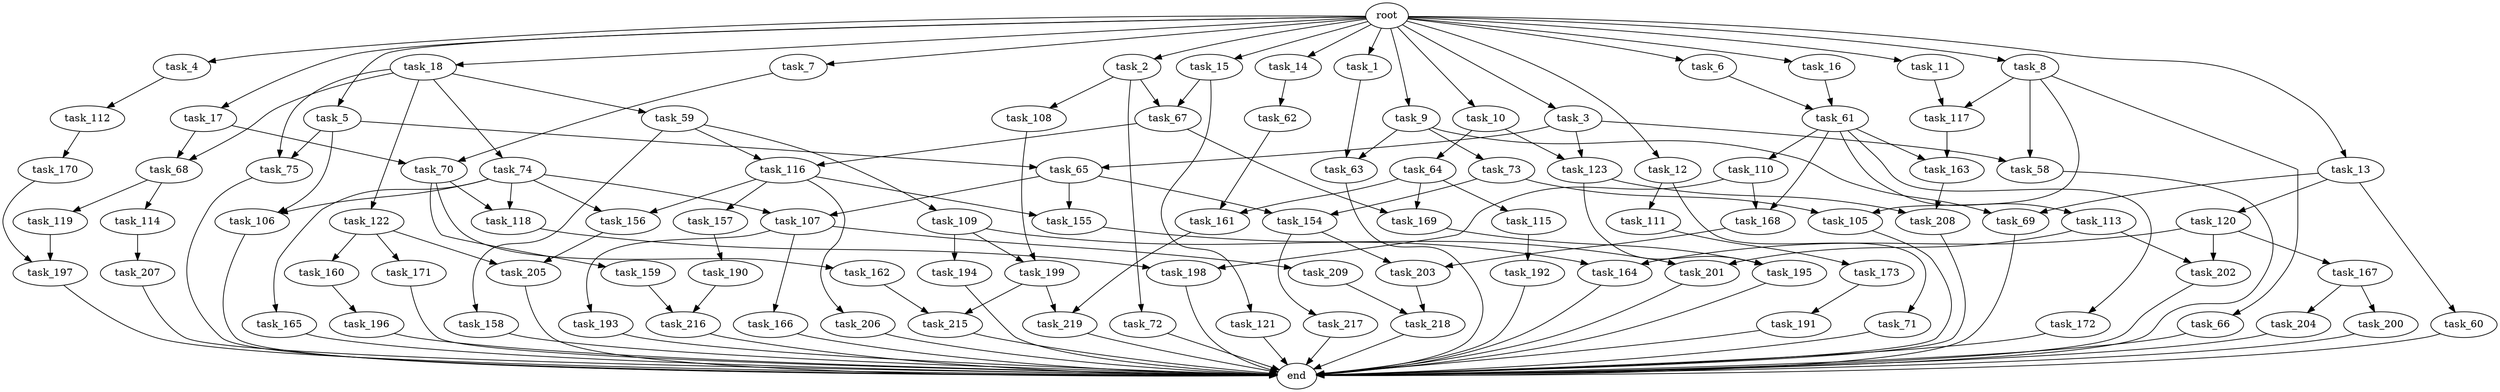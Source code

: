digraph G {
  task_116 [size="1391569403904.000000"];
  task_105 [size="635655159808.000000"];
  task_163 [size="111669149696.000000"];
  task_15 [size="1024.000000"];
  task_118 [size="386547056640.000000"];
  task_169 [size="1245540515840.000000"];
  task_207 [size="420906795008.000000"];
  task_161 [size="1099511627776.000000"];
  task_173 [size="695784701952.000000"];
  task_7 [size="1024.000000"];
  task_119 [size="695784701952.000000"];
  task_191 [size="34359738368.000000"];
  task_166 [size="695784701952.000000"];
  task_75 [size="996432412672.000000"];
  task_154 [size="558345748480.000000"];
  task_106 [size="1168231104512.000000"];
  task_204 [size="34359738368.000000"];
  task_117 [size="352187318272.000000"];
  task_155 [size="558345748480.000000"];
  task_9 [size="1024.000000"];
  task_196 [size="549755813888.000000"];
  task_216 [size="635655159808.000000"];
  task_112 [size="214748364800.000000"];
  task_58 [size="1073741824000.000000"];
  task_59 [size="137438953472.000000"];
  task_121 [size="309237645312.000000"];
  task_164 [size="893353197568.000000"];
  task_217 [size="420906795008.000000"];
  task_73 [size="858993459200.000000"];
  task_64 [size="137438953472.000000"];
  task_198 [size="214748364800.000000"];
  task_65 [size="1717986918400.000000"];
  task_18 [size="1024.000000"];
  task_159 [size="77309411328.000000"];
  task_63 [size="1073741824000.000000"];
  task_68 [size="171798691840.000000"];
  task_115 [size="549755813888.000000"];
  task_206 [size="420906795008.000000"];
  task_160 [size="420906795008.000000"];
  task_190 [size="214748364800.000000"];
  task_61 [size="893353197568.000000"];
  task_11 [size="1024.000000"];
  task_167 [size="34359738368.000000"];
  task_156 [size="730144440320.000000"];
  task_1 [size="1024.000000"];
  task_165 [size="309237645312.000000"];
  task_157 [size="420906795008.000000"];
  task_109 [size="695784701952.000000"];
  task_201 [size="1168231104512.000000"];
  task_69 [size="893353197568.000000"];
  task_171 [size="420906795008.000000"];
  task_162 [size="77309411328.000000"];
  task_123 [size="996432412672.000000"];
  task_194 [size="858993459200.000000"];
  task_62 [size="34359738368.000000"];
  task_66 [size="214748364800.000000"];
  task_205 [size="1116691496960.000000"];
  task_195 [size="970662608896.000000"];
  end [size="0.000000"];
  task_192 [size="137438953472.000000"];
  task_4 [size="1024.000000"];
  task_172 [size="34359738368.000000"];
  task_60 [size="34359738368.000000"];
  task_10 [size="1024.000000"];
  task_193 [size="695784701952.000000"];
  task_158 [size="695784701952.000000"];
  task_70 [size="343597383680.000000"];
  task_71 [size="77309411328.000000"];
  task_67 [size="858993459200.000000"];
  task_14 [size="1024.000000"];
  task_12 [size="1024.000000"];
  task_13 [size="1024.000000"];
  task_108 [size="549755813888.000000"];
  task_3 [size="1024.000000"];
  task_114 [size="695784701952.000000"];
  task_5 [size="1024.000000"];
  task_113 [size="34359738368.000000"];
  task_6 [size="1024.000000"];
  task_203 [size="1279900254208.000000"];
  task_168 [size="171798691840.000000"];
  task_2 [size="1024.000000"];
  task_209 [size="695784701952.000000"];
  task_219 [size="523986010112.000000"];
  task_107 [size="446676598784.000000"];
  task_72 [size="549755813888.000000"];
  task_74 [size="137438953472.000000"];
  task_170 [size="34359738368.000000"];
  task_17 [size="1024.000000"];
  task_202 [size="343597383680.000000"];
  task_120 [size="34359738368.000000"];
  task_200 [size="34359738368.000000"];
  root [size="0.000000"];
  task_197 [size="498216206336.000000"];
  task_111 [size="77309411328.000000"];
  task_8 [size="1024.000000"];
  task_16 [size="1024.000000"];
  task_199 [size="1554778161152.000000"];
  task_218 [size="730144440320.000000"];
  task_215 [size="1073741824000.000000"];
  task_110 [size="34359738368.000000"];
  task_122 [size="137438953472.000000"];
  task_208 [size="858993459200.000000"];

  task_116 -> task_206 [size="411041792.000000"];
  task_116 -> task_156 [size="411041792.000000"];
  task_116 -> task_155 [size="411041792.000000"];
  task_116 -> task_157 [size="411041792.000000"];
  task_105 -> end [size="1.000000"];
  task_163 -> task_208 [size="301989888.000000"];
  task_15 -> task_67 [size="301989888.000000"];
  task_15 -> task_121 [size="301989888.000000"];
  task_118 -> task_198 [size="75497472.000000"];
  task_169 -> task_195 [size="411041792.000000"];
  task_207 -> end [size="1.000000"];
  task_161 -> task_219 [size="301989888.000000"];
  task_173 -> task_191 [size="33554432.000000"];
  task_7 -> task_70 [size="301989888.000000"];
  task_119 -> task_197 [size="75497472.000000"];
  task_191 -> end [size="1.000000"];
  task_166 -> end [size="1.000000"];
  task_75 -> end [size="1.000000"];
  task_154 -> task_217 [size="411041792.000000"];
  task_154 -> task_203 [size="411041792.000000"];
  task_106 -> end [size="1.000000"];
  task_204 -> end [size="1.000000"];
  task_117 -> task_163 [size="75497472.000000"];
  task_155 -> task_201 [size="838860800.000000"];
  task_9 -> task_63 [size="838860800.000000"];
  task_9 -> task_73 [size="838860800.000000"];
  task_9 -> task_69 [size="838860800.000000"];
  task_196 -> end [size="1.000000"];
  task_216 -> end [size="1.000000"];
  task_112 -> task_170 [size="33554432.000000"];
  task_58 -> end [size="1.000000"];
  task_59 -> task_158 [size="679477248.000000"];
  task_59 -> task_109 [size="679477248.000000"];
  task_59 -> task_116 [size="679477248.000000"];
  task_121 -> end [size="1.000000"];
  task_164 -> end [size="1.000000"];
  task_217 -> end [size="1.000000"];
  task_73 -> task_154 [size="411041792.000000"];
  task_73 -> task_105 [size="411041792.000000"];
  task_64 -> task_161 [size="536870912.000000"];
  task_64 -> task_169 [size="536870912.000000"];
  task_64 -> task_115 [size="536870912.000000"];
  task_198 -> end [size="1.000000"];
  task_65 -> task_154 [size="134217728.000000"];
  task_65 -> task_155 [size="134217728.000000"];
  task_65 -> task_107 [size="134217728.000000"];
  task_18 -> task_75 [size="134217728.000000"];
  task_18 -> task_68 [size="134217728.000000"];
  task_18 -> task_122 [size="134217728.000000"];
  task_18 -> task_59 [size="134217728.000000"];
  task_18 -> task_74 [size="134217728.000000"];
  task_159 -> task_216 [size="411041792.000000"];
  task_63 -> end [size="1.000000"];
  task_68 -> task_114 [size="679477248.000000"];
  task_68 -> task_119 [size="679477248.000000"];
  task_115 -> task_192 [size="134217728.000000"];
  task_206 -> end [size="1.000000"];
  task_160 -> task_196 [size="536870912.000000"];
  task_190 -> task_216 [size="209715200.000000"];
  task_61 -> task_110 [size="33554432.000000"];
  task_61 -> task_163 [size="33554432.000000"];
  task_61 -> task_168 [size="33554432.000000"];
  task_61 -> task_172 [size="33554432.000000"];
  task_61 -> task_113 [size="33554432.000000"];
  task_11 -> task_117 [size="134217728.000000"];
  task_167 -> task_200 [size="33554432.000000"];
  task_167 -> task_204 [size="33554432.000000"];
  task_156 -> task_205 [size="679477248.000000"];
  task_1 -> task_63 [size="209715200.000000"];
  task_165 -> end [size="1.000000"];
  task_157 -> task_190 [size="209715200.000000"];
  task_109 -> task_164 [size="838860800.000000"];
  task_109 -> task_199 [size="838860800.000000"];
  task_109 -> task_194 [size="838860800.000000"];
  task_201 -> end [size="1.000000"];
  task_69 -> end [size="1.000000"];
  task_171 -> end [size="1.000000"];
  task_162 -> task_215 [size="838860800.000000"];
  task_123 -> task_195 [size="536870912.000000"];
  task_123 -> task_208 [size="536870912.000000"];
  task_194 -> end [size="1.000000"];
  task_62 -> task_161 [size="536870912.000000"];
  task_66 -> end [size="1.000000"];
  task_205 -> end [size="1.000000"];
  task_195 -> end [size="1.000000"];
  task_192 -> end [size="1.000000"];
  task_4 -> task_112 [size="209715200.000000"];
  task_172 -> end [size="1.000000"];
  task_60 -> end [size="1.000000"];
  task_10 -> task_64 [size="134217728.000000"];
  task_10 -> task_123 [size="134217728.000000"];
  task_193 -> end [size="1.000000"];
  task_158 -> end [size="1.000000"];
  task_70 -> task_118 [size="75497472.000000"];
  task_70 -> task_162 [size="75497472.000000"];
  task_70 -> task_159 [size="75497472.000000"];
  task_71 -> end [size="1.000000"];
  task_67 -> task_116 [size="679477248.000000"];
  task_67 -> task_169 [size="679477248.000000"];
  task_14 -> task_62 [size="33554432.000000"];
  task_12 -> task_111 [size="75497472.000000"];
  task_12 -> task_71 [size="75497472.000000"];
  task_13 -> task_120 [size="33554432.000000"];
  task_13 -> task_60 [size="33554432.000000"];
  task_13 -> task_69 [size="33554432.000000"];
  task_108 -> task_199 [size="679477248.000000"];
  task_3 -> task_58 [size="838860800.000000"];
  task_3 -> task_65 [size="838860800.000000"];
  task_3 -> task_123 [size="838860800.000000"];
  task_114 -> task_207 [size="411041792.000000"];
  task_5 -> task_65 [size="838860800.000000"];
  task_5 -> task_75 [size="838860800.000000"];
  task_5 -> task_106 [size="838860800.000000"];
  task_113 -> task_201 [size="301989888.000000"];
  task_113 -> task_202 [size="301989888.000000"];
  task_6 -> task_61 [size="838860800.000000"];
  task_203 -> task_218 [size="301989888.000000"];
  task_168 -> task_203 [size="838860800.000000"];
  task_2 -> task_108 [size="536870912.000000"];
  task_2 -> task_67 [size="536870912.000000"];
  task_2 -> task_72 [size="536870912.000000"];
  task_209 -> task_218 [size="411041792.000000"];
  task_219 -> end [size="1.000000"];
  task_107 -> task_193 [size="679477248.000000"];
  task_107 -> task_166 [size="679477248.000000"];
  task_107 -> task_209 [size="679477248.000000"];
  task_72 -> end [size="1.000000"];
  task_74 -> task_118 [size="301989888.000000"];
  task_74 -> task_156 [size="301989888.000000"];
  task_74 -> task_107 [size="301989888.000000"];
  task_74 -> task_106 [size="301989888.000000"];
  task_74 -> task_165 [size="301989888.000000"];
  task_170 -> task_197 [size="411041792.000000"];
  task_17 -> task_68 [size="33554432.000000"];
  task_17 -> task_70 [size="33554432.000000"];
  task_202 -> end [size="1.000000"];
  task_120 -> task_164 [size="33554432.000000"];
  task_120 -> task_167 [size="33554432.000000"];
  task_120 -> task_202 [size="33554432.000000"];
  task_200 -> end [size="1.000000"];
  root -> task_13 [size="1.000000"];
  root -> task_17 [size="1.000000"];
  root -> task_3 [size="1.000000"];
  root -> task_4 [size="1.000000"];
  root -> task_11 [size="1.000000"];
  root -> task_15 [size="1.000000"];
  root -> task_10 [size="1.000000"];
  root -> task_6 [size="1.000000"];
  root -> task_9 [size="1.000000"];
  root -> task_16 [size="1.000000"];
  root -> task_8 [size="1.000000"];
  root -> task_18 [size="1.000000"];
  root -> task_1 [size="1.000000"];
  root -> task_5 [size="1.000000"];
  root -> task_7 [size="1.000000"];
  root -> task_2 [size="1.000000"];
  root -> task_14 [size="1.000000"];
  root -> task_12 [size="1.000000"];
  task_197 -> end [size="1.000000"];
  task_111 -> task_173 [size="679477248.000000"];
  task_8 -> task_58 [size="209715200.000000"];
  task_8 -> task_66 [size="209715200.000000"];
  task_8 -> task_117 [size="209715200.000000"];
  task_8 -> task_105 [size="209715200.000000"];
  task_16 -> task_61 [size="33554432.000000"];
  task_199 -> task_215 [size="209715200.000000"];
  task_199 -> task_219 [size="209715200.000000"];
  task_218 -> end [size="1.000000"];
  task_215 -> end [size="1.000000"];
  task_110 -> task_168 [size="134217728.000000"];
  task_110 -> task_198 [size="134217728.000000"];
  task_122 -> task_160 [size="411041792.000000"];
  task_122 -> task_171 [size="411041792.000000"];
  task_122 -> task_205 [size="411041792.000000"];
  task_208 -> end [size="1.000000"];
}

